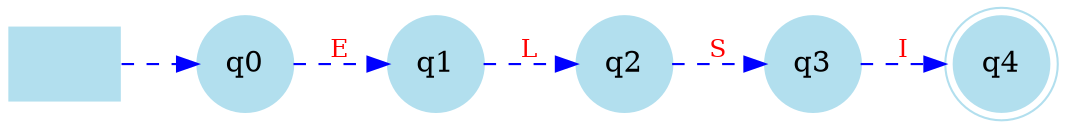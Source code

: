 digraph "automathon/Palabras_reservadas/automata_28_token" {
	graph [rankdir=LR]
	node [color=lightblue2 shape=circle style=filled]
	edge [color=blue fontcolor=red fontsize=12 style=dashed]
	"" [label="" shape=plaintext]
	q4 [label=q4 shape=doublecircle]
	q2 [label=q2 shape=circle]
	q1 [label=q1 shape=circle]
	q0 [label=q0 shape=circle]
	q3 [label=q3 shape=circle]
	"" -> q0 [label=""]
	q0 -> q1 [label=E]
	q1 -> q2 [label=L]
	q2 -> q3 [label=S]
	q3 -> q4 [label=I]
}
